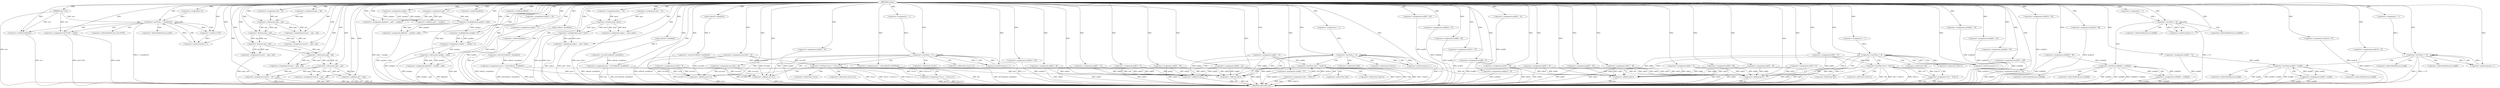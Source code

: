digraph wxtme {  
"3966049975848123651" [label = "(METHOD,wxtme)" ]
"3966049975848124132" [label = "(METHOD_RETURN,void)" ]
"3966049975848123652" [label = "(PARAM,char* wiw)" ]
"3966049975848123655" [label = "(<operator>.assignment,oqnr = 44)" ]
"3966049975848123665" [label = "(<operator>.assignment,i=0)" ]
"3966049975848123668" [label = "(<operator>.lessThan,i < sizeof(wiw))" ]
"3966049975848123670" [label = "(<operator>.sizeOf,sizeof(wiw))" ]
"3966049975848123672" [label = "(<operator>.postIncrement,i++)" ]
"3966049975848123675" [label = "(<operator>.assignment,trs[i % 83] = wiw[i])" ]
"3966049975848123678" [label = "(<operator>.modulo,i % 83)" ]
"3966049975848123684" [label = "(<operator>.assignment,tnsd[0] = 73)" ]
"3966049975848123690" [label = "(<operator>.assignment,aawjkus = 2)" ]
"3966049975848123694" [label = "(<operator>.assignment,aeil = 33)" ]
"3966049975848123698" [label = "(<operator>.assignment,ujow = 13)" ]
"3966049975848123703" [label = "(<operator>.assignment,qsbx = 27)" ]
"3966049975848123706" [label = "(<operator>.assignment,srzbfx[0] = 40)" ]
"3966049975848123712" [label = "(<operator>.assignment,tnsd[1] = 19)" ]
"3966049975848123718" [label = "(<operator>.assignment,lruwsix = oqnr - aeil)" ]
"3966049975848123720" [label = "(<operator>.subtraction,oqnr - aeil)" ]
"3966049975848123723" [label = "(<operator>.assignment,lruwsix = oqnr / aeil)" ]
"3966049975848123725" [label = "(<operator>.division,oqnr / aeil)" ]
"3966049975848123728" [label = "(<operator>.assignment,lruwsix = oqnr / aeil)" ]
"3966049975848123730" [label = "(<operator>.division,oqnr / aeil)" ]
"3966049975848123733" [label = "(<operator>.assignment,akekcbof = qsbx + aawjkus)" ]
"3966049975848123735" [label = "(<operator>.addition,qsbx + aawjkus)" ]
"3966049975848123738" [label = "(<operator>.assignment,nnk = (int*)calloc(6, sizeof(int)))" ]
"3966049975848123740" [label = "(<operator>.cast,(int*)calloc(6, sizeof(int)))" ]
"3966049975848123742" [label = "(calloc,calloc(6, sizeof(int)))" ]
"3966049975848123744" [label = "(<operator>.sizeOf,sizeof(int))" ]
"3966049975848123746" [label = "(<operator>.assignment,nscvu = (int*)calloc(3, sizeof(int)))" ]
"3966049975848123748" [label = "(<operator>.cast,(int*)calloc(3, sizeof(int)))" ]
"3966049975848123750" [label = "(calloc,calloc(3, sizeof(int)))" ]
"3966049975848123752" [label = "(<operator>.sizeOf,sizeof(int))" ]
"3966049975848123754" [label = "(<operator>.assignment,tnsd[2] = 17)" ]
"3966049975848123759" [label = "(<operator>.assignment,iub = (int*)calloc(9, sizeof(int)))" ]
"3966049975848123761" [label = "(<operator>.cast,(int*)calloc(9, sizeof(int)))" ]
"3966049975848123763" [label = "(calloc,calloc(9, sizeof(int)))" ]
"3966049975848123765" [label = "(<operator>.sizeOf,sizeof(int))" ]
"3966049975848123767" [label = "(<operator>.assignment,nscvu[0] = 14)" ]
"3966049975848123772" [label = "(<operator>.assignment,iub[0] = 61)" ]
"3966049975848123777" [label = "(<operator>.assignment,iub[1] = 40)" ]
"3966049975848123783" [label = "(<operator>.assignment,kezw = 15)" ]
"3966049975848123787" [label = "(<operator>.assignment,nnk[0] = 16)" ]
"3966049975848123792" [label = "(<operator>.assignment,lruwsix = oqnr - aeil)" ]
"3966049975848123794" [label = "(<operator>.subtraction,oqnr - aeil)" ]
"3966049975848123797" [label = "(<operator>.assignment,iub[2] = 71)" ]
"3966049975848123802" [label = "(<operator>.assignment,lruwsix = oqnr - aeil)" ]
"3966049975848123804" [label = "(<operator>.subtraction,oqnr - aeil)" ]
"3966049975848123807" [label = "(<operator>.assignment,mqyry = ujow / kezw)" ]
"3966049975848123809" [label = "(<operator>.division,ujow / kezw)" ]
"3966049975848123812" [label = "(<operator>.assignment,akekcbof = aawjkus * qsbx)" ]
"3966049975848123814" [label = "(<operator>.multiplication,aawjkus * qsbx)" ]
"3966049975848123817" [label = "(<operator>.assignment,nscvu[1] = 9)" ]
"3966049975848123822" [label = "(<operator>.assignment,nscvu[2] = 26)" ]
"3966049975848123827" [label = "(<operator>.assignment,lruwsix = aeil + oqnr)" ]
"3966049975848123829" [label = "(<operator>.addition,aeil + oqnr)" ]
"3966049975848123832" [label = "(<operator>.assignment,tnsd[3] = 52)" ]
"3966049975848123837" [label = "(<operator>.assignment,nnk[1] = 6)" ]
"3966049975848123842" [label = "(<operator>.assignment,srzbfx[1] = 46)" ]
"3966049975848123847" [label = "(<operator>.assignment,aawjkus = aawjkus * 2)" ]
"3966049975848123849" [label = "(<operator>.multiplication,aawjkus * 2)" ]
"3966049975848123852" [label = "(<operator>.assignment,mqyry = ujow * kezw)" ]
"3966049975848123854" [label = "(<operator>.multiplication,ujow * kezw)" ]
"3966049975848123857" [label = "(<operator>.assignment,nnk[2] = 26)" ]
"3966049975848123862" [label = "(<operator>.assignment,nnk[3] = 40)" ]
"3966049975848123867" [label = "(<operator>.assignment,iub[3] = 18)" ]
"3966049975848123872" [label = "(<operator>.assignment,akekcbof = aawjkus - qsbx)" ]
"3966049975848123874" [label = "(<operator>.subtraction,aawjkus - qsbx)" ]
"3966049975848123877" [label = "(<operator>.assignment,nnk[4] = 22)" ]
"3966049975848123882" [label = "(<operator>.assignment,iub[4] = 21)" ]
"3966049975848123887" [label = "(<operator>.assignment,tnsd[4] = 57)" ]
"3966049975848123892" [label = "(<operator>.assignment,tnsd[5] = 90)" ]
"3966049975848123899" [label = "(<operator>.assignment,i = 1)" ]
"3966049975848123902" [label = "(<operator>.lessThan,i < 3)" ]
"3966049975848123905" [label = "(<operator>.postIncrement,i++)" ]
"3966049975848123909" [label = "(<operator>.lessThan,*nscvu < *(nscvu+i))" ]
"3966049975848123913" [label = "(<operator>.addition,nscvu+i)" ]
"3966049975848123917" [label = "(<operator>.assignment,*nscvu = *(nscvu+i))" ]
"3966049975848123921" [label = "(<operator>.addition,nscvu+i)" ]
"3966049975848123924" [label = "(<operator>.assignment,srzbfx[2] = 47)" ]
"3966049975848123929" [label = "(<operator>.assignment,nnk[5] = 12)" ]
"3966049975848123934" [label = "(<operator>.assignment,tnsd[6] = 64)" ]
"3966049975848123939" [label = "(<operator>.assignment,tnsd[7] = 70)" ]
"3966049975848123946" [label = "(<operator>.assignment,i = 1)" ]
"3966049975848123949" [label = "(<operator>.lessThan,i < 6)" ]
"3966049975848123952" [label = "(<operator>.postIncrement,i++)" ]
"3966049975848123956" [label = "(<operator>.lessThan,*nnk < *(nnk+i))" ]
"3966049975848123960" [label = "(<operator>.addition,nnk+i)" ]
"3966049975848123964" [label = "(<operator>.assignment,*nnk = *(nnk+i))" ]
"3966049975848123968" [label = "(<operator>.addition,nnk+i)" ]
"3966049975848123971" [label = "(<operator>.assignment,tnsd[8] = 9)" ]
"3966049975848123976" [label = "(<operator>.assignment,srzbfx[3] = 33)" ]
"3966049975848123981" [label = "(<operator>.assignment,tnsd[9] = 14)" ]
"3966049975848123986" [label = "(<operator>.assignment,iub[5] = 45)" ]
"3966049975848123991" [label = "(<operator>.assignment,iub[6] = 95)" ]
"3966049975848123996" [label = "(<operator>.assignment,srzbfx[4] = 76)" ]
"3966049975848124001" [label = "(<operator>.assignment,srzbfx[5] = 63)" ]
"3966049975848124006" [label = "(<operator>.assignment,iub[7] = 6)" ]
"3966049975848124011" [label = "(<operator>.assignment,iub[8] = 88)" ]
"3966049975848124016" [label = "(<operator>.assignment,srzbfx[6] = 95)" ]
"3966049975848124023" [label = "(<operator>.assignment,i = 1)" ]
"3966049975848124026" [label = "(<operator>.lessThan,i < 9)" ]
"3966049975848124029" [label = "(<operator>.postIncrement,i++)" ]
"3966049975848124033" [label = "(<operator>.lessThan,*iub < *(iub+i))" ]
"3966049975848124037" [label = "(<operator>.addition,iub+i)" ]
"3966049975848124041" [label = "(<operator>.assignment,*iub = *(iub+i))" ]
"3966049975848124045" [label = "(<operator>.addition,iub+i)" ]
"3966049975848124048" [label = "(<operator>.assignment,tnsd[10] = 100)" ]
"3966049975848124053" [label = "(<operator>.assignment,tnsd[11] = 22)" ]
"3966049975848124058" [label = "(<operator>.assignment,srzbfx[7] = 85)" ]
"3966049975848124063" [label = "(<operator>.assignment,tnsd[12] = 88)" ]
"3966049975848124070" [label = "(<operator>.assignment,i = 1)" ]
"3966049975848124073" [label = "(<operator>.lessThan,i < 8)" ]
"3966049975848124076" [label = "(<operator>.postIncrement,i++)" ]
"3966049975848124080" [label = "(<operator>.lessThan,srzbfx[0] < srzbfx[i])" ]
"3966049975848124088" [label = "(<operator>.assignment,srzbfx[0] = srzbfx[i])" ]
"3966049975848124095" [label = "(<operator>.assignment,tnsd[13] = 87)" ]
"3966049975848124100" [label = "(<operator>.assignment,tnsd[14] = 52)" ]
"3966049975848124107" [label = "(<operator>.assignment,i = 1)" ]
"3966049975848124110" [label = "(<operator>.lessThan,i < 15)" ]
"3966049975848124113" [label = "(<operator>.postIncrement,i++)" ]
"3966049975848124117" [label = "(<operator>.lessThan,tnsd[0] < tnsd[i])" ]
"3966049975848124125" [label = "(<operator>.assignment,tnsd[0] = tnsd[i])" ]
"3966049975848123676" [label = "(<operator>.indirectIndexAccess,trs[i % 83])" ]
"3966049975848123681" [label = "(<operator>.indirectIndexAccess,wiw[i])" ]
"3966049975848123910" [label = "(<operator>.indirection,*nscvu)" ]
"3966049975848123912" [label = "(<operator>.indirection,*(nscvu+i))" ]
"3966049975848123918" [label = "(<operator>.indirection,*nscvu)" ]
"3966049975848123920" [label = "(<operator>.indirection,*(nscvu+i))" ]
"3966049975848123957" [label = "(<operator>.indirection,*nnk)" ]
"3966049975848123959" [label = "(<operator>.indirection,*(nnk+i))" ]
"3966049975848123965" [label = "(<operator>.indirection,*nnk)" ]
"3966049975848123967" [label = "(<operator>.indirection,*(nnk+i))" ]
"3966049975848124034" [label = "(<operator>.indirection,*iub)" ]
"3966049975848124036" [label = "(<operator>.indirection,*(iub+i))" ]
"3966049975848124042" [label = "(<operator>.indirection,*iub)" ]
"3966049975848124044" [label = "(<operator>.indirection,*(iub+i))" ]
"3966049975848124081" [label = "(<operator>.indirectIndexAccess,srzbfx[0])" ]
"3966049975848124084" [label = "(<operator>.indirectIndexAccess,srzbfx[i])" ]
"3966049975848124089" [label = "(<operator>.indirectIndexAccess,srzbfx[0])" ]
"3966049975848124092" [label = "(<operator>.indirectIndexAccess,srzbfx[i])" ]
"3966049975848124118" [label = "(<operator>.indirectIndexAccess,tnsd[0])" ]
"3966049975848124121" [label = "(<operator>.indirectIndexAccess,tnsd[i])" ]
"3966049975848124126" [label = "(<operator>.indirectIndexAccess,tnsd[0])" ]
"3966049975848124129" [label = "(<operator>.indirectIndexAccess,tnsd[i])" ]
  "3966049975848123877" -> "3966049975848124132"  [ label = "DDG: nnk[4]"] 
  "3966049975848123807" -> "3966049975848124132"  [ label = "DDG: ujow / kezw"] 
  "3966049975848124063" -> "3966049975848124132"  [ label = "DDG: tnsd[12]"] 
  "3966049975848123817" -> "3966049975848124132"  [ label = "DDG: nscvu[1]"] 
  "3966049975848123956" -> "3966049975848124132"  [ label = "DDG: *(nnk+i)"] 
  "3966049975848124117" -> "3966049975848124132"  [ label = "DDG: tnsd[i]"] 
  "3966049975848123812" -> "3966049975848124132"  [ label = "DDG: aawjkus * qsbx"] 
  "3966049975848123842" -> "3966049975848124132"  [ label = "DDG: srzbfx[1]"] 
  "3966049975848123746" -> "3966049975848124132"  [ label = "DDG: nscvu"] 
  "3966049975848123675" -> "3966049975848124132"  [ label = "DDG: trs[i % 83]"] 
  "3966049975848124088" -> "3966049975848124132"  [ label = "DDG: srzbfx[0]"] 
  "3966049975848124001" -> "3966049975848124132"  [ label = "DDG: srzbfx[5]"] 
  "3966049975848123874" -> "3966049975848124132"  [ label = "DDG: qsbx"] 
  "3966049975848123740" -> "3966049975848124132"  [ label = "DDG: calloc(6, sizeof(int))"] 
  "3966049975848123759" -> "3966049975848124132"  [ label = "DDG: iub"] 
  "3966049975848124041" -> "3966049975848124132"  [ label = "DDG: *(iub+i)"] 
  "3966049975848123738" -> "3966049975848124132"  [ label = "DDG: nnk"] 
  "3966049975848123917" -> "3966049975848124132"  [ label = "DDG: *nscvu"] 
  "3966049975848123802" -> "3966049975848124132"  [ label = "DDG: oqnr - aeil"] 
  "3966049975848124033" -> "3966049975848124132"  [ label = "DDG: *iub"] 
  "3966049975848123748" -> "3966049975848124132"  [ label = "DDG: calloc(3, sizeof(int))"] 
  "3966049975848123921" -> "3966049975848124132"  [ label = "DDG: nscvu"] 
  "3966049975848123822" -> "3966049975848124132"  [ label = "DDG: nscvu[2]"] 
  "3966049975848123949" -> "3966049975848124132"  [ label = "DDG: i < 6"] 
  "3966049975848123761" -> "3966049975848124132"  [ label = "DDG: calloc(9, sizeof(int))"] 
  "3966049975848123829" -> "3966049975848124132"  [ label = "DDG: oqnr"] 
  "3966049975848123887" -> "3966049975848124132"  [ label = "DDG: tnsd[4]"] 
  "3966049975848123675" -> "3966049975848124132"  [ label = "DDG: wiw[i]"] 
  "3966049975848124117" -> "3966049975848124132"  [ label = "DDG: tnsd[0] < tnsd[i]"] 
  "3966049975848123892" -> "3966049975848124132"  [ label = "DDG: tnsd[5]"] 
  "3966049975848123929" -> "3966049975848124132"  [ label = "DDG: nnk[5]"] 
  "3966049975848124117" -> "3966049975848124132"  [ label = "DDG: tnsd[0]"] 
  "3966049975848123754" -> "3966049975848124132"  [ label = "DDG: tnsd[2]"] 
  "3966049975848124053" -> "3966049975848124132"  [ label = "DDG: tnsd[11]"] 
  "3966049975848124080" -> "3966049975848124132"  [ label = "DDG: srzbfx[i]"] 
  "3966049975848124011" -> "3966049975848124132"  [ label = "DDG: iub[8]"] 
  "3966049975848123872" -> "3966049975848124132"  [ label = "DDG: akekcbof"] 
  "3966049975848123706" -> "3966049975848124132"  [ label = "DDG: srzbfx[0]"] 
  "3966049975848123986" -> "3966049975848124132"  [ label = "DDG: iub[5]"] 
  "3966049975848123909" -> "3966049975848124132"  [ label = "DDG: *nscvu"] 
  "3966049975848123854" -> "3966049975848124132"  [ label = "DDG: ujow"] 
  "3966049975848123652" -> "3966049975848124132"  [ label = "DDG: wiw"] 
  "3966049975848123902" -> "3966049975848124132"  [ label = "DDG: i < 3"] 
  "3966049975848123909" -> "3966049975848124132"  [ label = "DDG: *nscvu < *(nscvu+i)"] 
  "3966049975848123971" -> "3966049975848124132"  [ label = "DDG: tnsd[8]"] 
  "3966049975848124048" -> "3966049975848124132"  [ label = "DDG: tnsd[10]"] 
  "3966049975848123847" -> "3966049975848124132"  [ label = "DDG: aawjkus * 2"] 
  "3966049975848124073" -> "3966049975848124132"  [ label = "DDG: i < 8"] 
  "3966049975848123872" -> "3966049975848124132"  [ label = "DDG: aawjkus - qsbx"] 
  "3966049975848124033" -> "3966049975848124132"  [ label = "DDG: *(iub+i)"] 
  "3966049975848123924" -> "3966049975848124132"  [ label = "DDG: srzbfx[2]"] 
  "3966049975848123759" -> "3966049975848124132"  [ label = "DDG: (int*)calloc(9, sizeof(int))"] 
  "3966049975848124080" -> "3966049975848124132"  [ label = "DDG: srzbfx[0]"] 
  "3966049975848123981" -> "3966049975848124132"  [ label = "DDG: tnsd[9]"] 
  "3966049975848123968" -> "3966049975848124132"  [ label = "DDG: nnk"] 
  "3966049975848123913" -> "3966049975848124132"  [ label = "DDG: nscvu"] 
  "3966049975848124016" -> "3966049975848124132"  [ label = "DDG: srzbfx[6]"] 
  "3966049975848123787" -> "3966049975848124132"  [ label = "DDG: nnk[0]"] 
  "3966049975848124006" -> "3966049975848124132"  [ label = "DDG: iub[7]"] 
  "3966049975848123797" -> "3966049975848124132"  [ label = "DDG: iub[2]"] 
  "3966049975848124110" -> "3966049975848124132"  [ label = "DDG: i"] 
  "3966049975848123827" -> "3966049975848124132"  [ label = "DDG: lruwsix"] 
  "3966049975848124088" -> "3966049975848124132"  [ label = "DDG: srzbfx[i]"] 
  "3966049975848123976" -> "3966049975848124132"  [ label = "DDG: srzbfx[3]"] 
  "3966049975848123867" -> "3966049975848124132"  [ label = "DDG: iub[3]"] 
  "3966049975848124095" -> "3966049975848124132"  [ label = "DDG: tnsd[13]"] 
  "3966049975848123733" -> "3966049975848124132"  [ label = "DDG: qsbx + aawjkus"] 
  "3966049975848123964" -> "3966049975848124132"  [ label = "DDG: *(nnk+i)"] 
  "3966049975848123960" -> "3966049975848124132"  [ label = "DDG: nnk"] 
  "3966049975848123956" -> "3966049975848124132"  [ label = "DDG: *nnk"] 
  "3966049975848123852" -> "3966049975848124132"  [ label = "DDG: mqyry"] 
  "3966049975848123765" -> "3966049975848124132"  [ label = "DDG: int"] 
  "3966049975848124125" -> "3966049975848124132"  [ label = "DDG: tnsd[0]"] 
  "3966049975848124033" -> "3966049975848124132"  [ label = "DDG: *iub < *(iub+i)"] 
  "3966049975848123827" -> "3966049975848124132"  [ label = "DDG: aeil + oqnr"] 
  "3966049975848124045" -> "3966049975848124132"  [ label = "DDG: iub"] 
  "3966049975848123854" -> "3966049975848124132"  [ label = "DDG: kezw"] 
  "3966049975848123772" -> "3966049975848124132"  [ label = "DDG: iub[0]"] 
  "3966049975848124100" -> "3966049975848124132"  [ label = "DDG: tnsd[14]"] 
  "3966049975848123670" -> "3966049975848124132"  [ label = "DDG: wiw"] 
  "3966049975848123832" -> "3966049975848124132"  [ label = "DDG: tnsd[3]"] 
  "3966049975848123956" -> "3966049975848124132"  [ label = "DDG: *nnk < *(nnk+i)"] 
  "3966049975848123882" -> "3966049975848124132"  [ label = "DDG: iub[4]"] 
  "3966049975848123964" -> "3966049975848124132"  [ label = "DDG: *nnk"] 
  "3966049975848124125" -> "3966049975848124132"  [ label = "DDG: tnsd[i]"] 
  "3966049975848124110" -> "3966049975848124132"  [ label = "DDG: i < 15"] 
  "3966049975848124080" -> "3966049975848124132"  [ label = "DDG: srzbfx[0] < srzbfx[i]"] 
  "3966049975848124026" -> "3966049975848124132"  [ label = "DDG: i < 9"] 
  "3966049975848123934" -> "3966049975848124132"  [ label = "DDG: tnsd[6]"] 
  "3966049975848123939" -> "3966049975848124132"  [ label = "DDG: tnsd[7]"] 
  "3966049975848123738" -> "3966049975848124132"  [ label = "DDG: (int*)calloc(6, sizeof(int))"] 
  "3966049975848123767" -> "3966049975848124132"  [ label = "DDG: nscvu[0]"] 
  "3966049975848123684" -> "3966049975848124132"  [ label = "DDG: tnsd[0]"] 
  "3966049975848123712" -> "3966049975848124132"  [ label = "DDG: tnsd[1]"] 
  "3966049975848123728" -> "3966049975848124132"  [ label = "DDG: oqnr / aeil"] 
  "3966049975848123917" -> "3966049975848124132"  [ label = "DDG: *(nscvu+i)"] 
  "3966049975848123857" -> "3966049975848124132"  [ label = "DDG: nnk[2]"] 
  "3966049975848123837" -> "3966049975848124132"  [ label = "DDG: nnk[1]"] 
  "3966049975848123874" -> "3966049975848124132"  [ label = "DDG: aawjkus"] 
  "3966049975848124041" -> "3966049975848124132"  [ label = "DDG: *iub"] 
  "3966049975848124058" -> "3966049975848124132"  [ label = "DDG: srzbfx[7]"] 
  "3966049975848123909" -> "3966049975848124132"  [ label = "DDG: *(nscvu+i)"] 
  "3966049975848123996" -> "3966049975848124132"  [ label = "DDG: srzbfx[4]"] 
  "3966049975848123852" -> "3966049975848124132"  [ label = "DDG: ujow * kezw"] 
  "3966049975848123668" -> "3966049975848124132"  [ label = "DDG: i < sizeof(wiw)"] 
  "3966049975848123862" -> "3966049975848124132"  [ label = "DDG: nnk[3]"] 
  "3966049975848123829" -> "3966049975848124132"  [ label = "DDG: aeil"] 
  "3966049975848124037" -> "3966049975848124132"  [ label = "DDG: iub"] 
  "3966049975848123746" -> "3966049975848124132"  [ label = "DDG: (int*)calloc(3, sizeof(int))"] 
  "3966049975848123991" -> "3966049975848124132"  [ label = "DDG: iub[6]"] 
  "3966049975848123777" -> "3966049975848124132"  [ label = "DDG: iub[1]"] 
  "3966049975848123651" -> "3966049975848123652"  [ label = "DDG: "] 
  "3966049975848123651" -> "3966049975848123655"  [ label = "DDG: "] 
  "3966049975848123651" -> "3966049975848123665"  [ label = "DDG: "] 
  "3966049975848123672" -> "3966049975848123668"  [ label = "DDG: i"] 
  "3966049975848123665" -> "3966049975848123668"  [ label = "DDG: i"] 
  "3966049975848123651" -> "3966049975848123668"  [ label = "DDG: "] 
  "3966049975848123652" -> "3966049975848123668"  [ label = "DDG: wiw"] 
  "3966049975848123652" -> "3966049975848123670"  [ label = "DDG: wiw"] 
  "3966049975848123651" -> "3966049975848123670"  [ label = "DDG: "] 
  "3966049975848123678" -> "3966049975848123672"  [ label = "DDG: i"] 
  "3966049975848123651" -> "3966049975848123672"  [ label = "DDG: "] 
  "3966049975848123652" -> "3966049975848123675"  [ label = "DDG: wiw"] 
  "3966049975848123651" -> "3966049975848123675"  [ label = "DDG: "] 
  "3966049975848123668" -> "3966049975848123678"  [ label = "DDG: i"] 
  "3966049975848123651" -> "3966049975848123678"  [ label = "DDG: "] 
  "3966049975848123651" -> "3966049975848123684"  [ label = "DDG: "] 
  "3966049975848123651" -> "3966049975848123690"  [ label = "DDG: "] 
  "3966049975848123651" -> "3966049975848123694"  [ label = "DDG: "] 
  "3966049975848123651" -> "3966049975848123698"  [ label = "DDG: "] 
  "3966049975848123651" -> "3966049975848123703"  [ label = "DDG: "] 
  "3966049975848123651" -> "3966049975848123706"  [ label = "DDG: "] 
  "3966049975848123651" -> "3966049975848123712"  [ label = "DDG: "] 
  "3966049975848123720" -> "3966049975848123718"  [ label = "DDG: oqnr"] 
  "3966049975848123720" -> "3966049975848123718"  [ label = "DDG: aeil"] 
  "3966049975848123651" -> "3966049975848123718"  [ label = "DDG: "] 
  "3966049975848123655" -> "3966049975848123720"  [ label = "DDG: oqnr"] 
  "3966049975848123651" -> "3966049975848123720"  [ label = "DDG: "] 
  "3966049975848123694" -> "3966049975848123720"  [ label = "DDG: aeil"] 
  "3966049975848123725" -> "3966049975848123723"  [ label = "DDG: oqnr"] 
  "3966049975848123725" -> "3966049975848123723"  [ label = "DDG: aeil"] 
  "3966049975848123651" -> "3966049975848123723"  [ label = "DDG: "] 
  "3966049975848123720" -> "3966049975848123725"  [ label = "DDG: oqnr"] 
  "3966049975848123651" -> "3966049975848123725"  [ label = "DDG: "] 
  "3966049975848123720" -> "3966049975848123725"  [ label = "DDG: aeil"] 
  "3966049975848123730" -> "3966049975848123728"  [ label = "DDG: oqnr"] 
  "3966049975848123730" -> "3966049975848123728"  [ label = "DDG: aeil"] 
  "3966049975848123651" -> "3966049975848123728"  [ label = "DDG: "] 
  "3966049975848123725" -> "3966049975848123730"  [ label = "DDG: oqnr"] 
  "3966049975848123651" -> "3966049975848123730"  [ label = "DDG: "] 
  "3966049975848123725" -> "3966049975848123730"  [ label = "DDG: aeil"] 
  "3966049975848123703" -> "3966049975848123733"  [ label = "DDG: qsbx"] 
  "3966049975848123651" -> "3966049975848123733"  [ label = "DDG: "] 
  "3966049975848123690" -> "3966049975848123733"  [ label = "DDG: aawjkus"] 
  "3966049975848123703" -> "3966049975848123735"  [ label = "DDG: qsbx"] 
  "3966049975848123651" -> "3966049975848123735"  [ label = "DDG: "] 
  "3966049975848123690" -> "3966049975848123735"  [ label = "DDG: aawjkus"] 
  "3966049975848123740" -> "3966049975848123738"  [ label = "DDG: calloc(6, sizeof(int))"] 
  "3966049975848123651" -> "3966049975848123738"  [ label = "DDG: "] 
  "3966049975848123742" -> "3966049975848123740"  [ label = "DDG: 6"] 
  "3966049975848123651" -> "3966049975848123742"  [ label = "DDG: "] 
  "3966049975848123651" -> "3966049975848123744"  [ label = "DDG: "] 
  "3966049975848123748" -> "3966049975848123746"  [ label = "DDG: calloc(3, sizeof(int))"] 
  "3966049975848123651" -> "3966049975848123746"  [ label = "DDG: "] 
  "3966049975848123750" -> "3966049975848123748"  [ label = "DDG: 3"] 
  "3966049975848123651" -> "3966049975848123750"  [ label = "DDG: "] 
  "3966049975848123651" -> "3966049975848123752"  [ label = "DDG: "] 
  "3966049975848123651" -> "3966049975848123754"  [ label = "DDG: "] 
  "3966049975848123761" -> "3966049975848123759"  [ label = "DDG: calloc(9, sizeof(int))"] 
  "3966049975848123651" -> "3966049975848123759"  [ label = "DDG: "] 
  "3966049975848123763" -> "3966049975848123761"  [ label = "DDG: 9"] 
  "3966049975848123651" -> "3966049975848123763"  [ label = "DDG: "] 
  "3966049975848123651" -> "3966049975848123765"  [ label = "DDG: "] 
  "3966049975848123651" -> "3966049975848123767"  [ label = "DDG: "] 
  "3966049975848123651" -> "3966049975848123772"  [ label = "DDG: "] 
  "3966049975848123651" -> "3966049975848123777"  [ label = "DDG: "] 
  "3966049975848123651" -> "3966049975848123783"  [ label = "DDG: "] 
  "3966049975848123651" -> "3966049975848123787"  [ label = "DDG: "] 
  "3966049975848123794" -> "3966049975848123792"  [ label = "DDG: oqnr"] 
  "3966049975848123794" -> "3966049975848123792"  [ label = "DDG: aeil"] 
  "3966049975848123651" -> "3966049975848123792"  [ label = "DDG: "] 
  "3966049975848123730" -> "3966049975848123794"  [ label = "DDG: oqnr"] 
  "3966049975848123651" -> "3966049975848123794"  [ label = "DDG: "] 
  "3966049975848123730" -> "3966049975848123794"  [ label = "DDG: aeil"] 
  "3966049975848123651" -> "3966049975848123797"  [ label = "DDG: "] 
  "3966049975848123804" -> "3966049975848123802"  [ label = "DDG: oqnr"] 
  "3966049975848123804" -> "3966049975848123802"  [ label = "DDG: aeil"] 
  "3966049975848123651" -> "3966049975848123802"  [ label = "DDG: "] 
  "3966049975848123794" -> "3966049975848123804"  [ label = "DDG: oqnr"] 
  "3966049975848123651" -> "3966049975848123804"  [ label = "DDG: "] 
  "3966049975848123794" -> "3966049975848123804"  [ label = "DDG: aeil"] 
  "3966049975848123809" -> "3966049975848123807"  [ label = "DDG: ujow"] 
  "3966049975848123809" -> "3966049975848123807"  [ label = "DDG: kezw"] 
  "3966049975848123651" -> "3966049975848123807"  [ label = "DDG: "] 
  "3966049975848123698" -> "3966049975848123809"  [ label = "DDG: ujow"] 
  "3966049975848123651" -> "3966049975848123809"  [ label = "DDG: "] 
  "3966049975848123783" -> "3966049975848123809"  [ label = "DDG: kezw"] 
  "3966049975848123814" -> "3966049975848123812"  [ label = "DDG: aawjkus"] 
  "3966049975848123814" -> "3966049975848123812"  [ label = "DDG: qsbx"] 
  "3966049975848123651" -> "3966049975848123812"  [ label = "DDG: "] 
  "3966049975848123651" -> "3966049975848123814"  [ label = "DDG: "] 
  "3966049975848123690" -> "3966049975848123814"  [ label = "DDG: aawjkus"] 
  "3966049975848123703" -> "3966049975848123814"  [ label = "DDG: qsbx"] 
  "3966049975848123651" -> "3966049975848123817"  [ label = "DDG: "] 
  "3966049975848123651" -> "3966049975848123822"  [ label = "DDG: "] 
  "3966049975848123804" -> "3966049975848123827"  [ label = "DDG: aeil"] 
  "3966049975848123651" -> "3966049975848123827"  [ label = "DDG: "] 
  "3966049975848123804" -> "3966049975848123827"  [ label = "DDG: oqnr"] 
  "3966049975848123804" -> "3966049975848123829"  [ label = "DDG: aeil"] 
  "3966049975848123651" -> "3966049975848123829"  [ label = "DDG: "] 
  "3966049975848123804" -> "3966049975848123829"  [ label = "DDG: oqnr"] 
  "3966049975848123651" -> "3966049975848123832"  [ label = "DDG: "] 
  "3966049975848123651" -> "3966049975848123837"  [ label = "DDG: "] 
  "3966049975848123651" -> "3966049975848123842"  [ label = "DDG: "] 
  "3966049975848123849" -> "3966049975848123847"  [ label = "DDG: aawjkus"] 
  "3966049975848123849" -> "3966049975848123847"  [ label = "DDG: 2"] 
  "3966049975848123651" -> "3966049975848123847"  [ label = "DDG: "] 
  "3966049975848123814" -> "3966049975848123849"  [ label = "DDG: aawjkus"] 
  "3966049975848123651" -> "3966049975848123849"  [ label = "DDG: "] 
  "3966049975848123854" -> "3966049975848123852"  [ label = "DDG: ujow"] 
  "3966049975848123854" -> "3966049975848123852"  [ label = "DDG: kezw"] 
  "3966049975848123651" -> "3966049975848123852"  [ label = "DDG: "] 
  "3966049975848123809" -> "3966049975848123854"  [ label = "DDG: ujow"] 
  "3966049975848123651" -> "3966049975848123854"  [ label = "DDG: "] 
  "3966049975848123809" -> "3966049975848123854"  [ label = "DDG: kezw"] 
  "3966049975848123651" -> "3966049975848123857"  [ label = "DDG: "] 
  "3966049975848123651" -> "3966049975848123862"  [ label = "DDG: "] 
  "3966049975848123651" -> "3966049975848123867"  [ label = "DDG: "] 
  "3966049975848123874" -> "3966049975848123872"  [ label = "DDG: aawjkus"] 
  "3966049975848123874" -> "3966049975848123872"  [ label = "DDG: qsbx"] 
  "3966049975848123651" -> "3966049975848123872"  [ label = "DDG: "] 
  "3966049975848123847" -> "3966049975848123874"  [ label = "DDG: aawjkus"] 
  "3966049975848123651" -> "3966049975848123874"  [ label = "DDG: "] 
  "3966049975848123814" -> "3966049975848123874"  [ label = "DDG: qsbx"] 
  "3966049975848123651" -> "3966049975848123877"  [ label = "DDG: "] 
  "3966049975848123651" -> "3966049975848123882"  [ label = "DDG: "] 
  "3966049975848123651" -> "3966049975848123887"  [ label = "DDG: "] 
  "3966049975848123651" -> "3966049975848123892"  [ label = "DDG: "] 
  "3966049975848123651" -> "3966049975848123899"  [ label = "DDG: "] 
  "3966049975848123899" -> "3966049975848123902"  [ label = "DDG: i"] 
  "3966049975848123905" -> "3966049975848123902"  [ label = "DDG: i"] 
  "3966049975848123651" -> "3966049975848123902"  [ label = "DDG: "] 
  "3966049975848123651" -> "3966049975848123905"  [ label = "DDG: "] 
  "3966049975848123902" -> "3966049975848123905"  [ label = "DDG: i"] 
  "3966049975848123917" -> "3966049975848123909"  [ label = "DDG: *nscvu"] 
  "3966049975848123767" -> "3966049975848123909"  [ label = "DDG: nscvu[0]"] 
  "3966049975848123817" -> "3966049975848123913"  [ label = "DDG: nscvu[1]"] 
  "3966049975848123746" -> "3966049975848123913"  [ label = "DDG: nscvu"] 
  "3966049975848123822" -> "3966049975848123913"  [ label = "DDG: nscvu[2]"] 
  "3966049975848123767" -> "3966049975848123913"  [ label = "DDG: nscvu[0]"] 
  "3966049975848123651" -> "3966049975848123913"  [ label = "DDG: "] 
  "3966049975848123902" -> "3966049975848123913"  [ label = "DDG: i"] 
  "3966049975848123909" -> "3966049975848123917"  [ label = "DDG: *(nscvu+i)"] 
  "3966049975848123817" -> "3966049975848123921"  [ label = "DDG: nscvu[1]"] 
  "3966049975848123822" -> "3966049975848123921"  [ label = "DDG: nscvu[2]"] 
  "3966049975848123767" -> "3966049975848123921"  [ label = "DDG: nscvu[0]"] 
  "3966049975848123651" -> "3966049975848123921"  [ label = "DDG: "] 
  "3966049975848123746" -> "3966049975848123921"  [ label = "DDG: nscvu"] 
  "3966049975848123902" -> "3966049975848123921"  [ label = "DDG: i"] 
  "3966049975848123651" -> "3966049975848123924"  [ label = "DDG: "] 
  "3966049975848123651" -> "3966049975848123929"  [ label = "DDG: "] 
  "3966049975848123651" -> "3966049975848123934"  [ label = "DDG: "] 
  "3966049975848123651" -> "3966049975848123939"  [ label = "DDG: "] 
  "3966049975848123651" -> "3966049975848123946"  [ label = "DDG: "] 
  "3966049975848123952" -> "3966049975848123949"  [ label = "DDG: i"] 
  "3966049975848123946" -> "3966049975848123949"  [ label = "DDG: i"] 
  "3966049975848123651" -> "3966049975848123949"  [ label = "DDG: "] 
  "3966049975848123651" -> "3966049975848123952"  [ label = "DDG: "] 
  "3966049975848123949" -> "3966049975848123952"  [ label = "DDG: i"] 
  "3966049975848123787" -> "3966049975848123956"  [ label = "DDG: nnk[0]"] 
  "3966049975848123964" -> "3966049975848123956"  [ label = "DDG: *nnk"] 
  "3966049975848123738" -> "3966049975848123960"  [ label = "DDG: nnk"] 
  "3966049975848123877" -> "3966049975848123960"  [ label = "DDG: nnk[4]"] 
  "3966049975848123929" -> "3966049975848123960"  [ label = "DDG: nnk[5]"] 
  "3966049975848123787" -> "3966049975848123960"  [ label = "DDG: nnk[0]"] 
  "3966049975848123862" -> "3966049975848123960"  [ label = "DDG: nnk[3]"] 
  "3966049975848123857" -> "3966049975848123960"  [ label = "DDG: nnk[2]"] 
  "3966049975848123837" -> "3966049975848123960"  [ label = "DDG: nnk[1]"] 
  "3966049975848123651" -> "3966049975848123960"  [ label = "DDG: "] 
  "3966049975848123949" -> "3966049975848123960"  [ label = "DDG: i"] 
  "3966049975848123956" -> "3966049975848123964"  [ label = "DDG: *(nnk+i)"] 
  "3966049975848123877" -> "3966049975848123968"  [ label = "DDG: nnk[4]"] 
  "3966049975848123929" -> "3966049975848123968"  [ label = "DDG: nnk[5]"] 
  "3966049975848123787" -> "3966049975848123968"  [ label = "DDG: nnk[0]"] 
  "3966049975848123862" -> "3966049975848123968"  [ label = "DDG: nnk[3]"] 
  "3966049975848123857" -> "3966049975848123968"  [ label = "DDG: nnk[2]"] 
  "3966049975848123837" -> "3966049975848123968"  [ label = "DDG: nnk[1]"] 
  "3966049975848123651" -> "3966049975848123968"  [ label = "DDG: "] 
  "3966049975848123738" -> "3966049975848123968"  [ label = "DDG: nnk"] 
  "3966049975848123949" -> "3966049975848123968"  [ label = "DDG: i"] 
  "3966049975848123651" -> "3966049975848123971"  [ label = "DDG: "] 
  "3966049975848123651" -> "3966049975848123976"  [ label = "DDG: "] 
  "3966049975848123651" -> "3966049975848123981"  [ label = "DDG: "] 
  "3966049975848123651" -> "3966049975848123986"  [ label = "DDG: "] 
  "3966049975848123651" -> "3966049975848123991"  [ label = "DDG: "] 
  "3966049975848123651" -> "3966049975848123996"  [ label = "DDG: "] 
  "3966049975848123651" -> "3966049975848124001"  [ label = "DDG: "] 
  "3966049975848123651" -> "3966049975848124006"  [ label = "DDG: "] 
  "3966049975848123651" -> "3966049975848124011"  [ label = "DDG: "] 
  "3966049975848123651" -> "3966049975848124016"  [ label = "DDG: "] 
  "3966049975848123651" -> "3966049975848124023"  [ label = "DDG: "] 
  "3966049975848124029" -> "3966049975848124026"  [ label = "DDG: i"] 
  "3966049975848124023" -> "3966049975848124026"  [ label = "DDG: i"] 
  "3966049975848123651" -> "3966049975848124026"  [ label = "DDG: "] 
  "3966049975848123651" -> "3966049975848124029"  [ label = "DDG: "] 
  "3966049975848124026" -> "3966049975848124029"  [ label = "DDG: i"] 
  "3966049975848123772" -> "3966049975848124033"  [ label = "DDG: iub[0]"] 
  "3966049975848124041" -> "3966049975848124033"  [ label = "DDG: *iub"] 
  "3966049975848123759" -> "3966049975848124037"  [ label = "DDG: iub"] 
  "3966049975848124006" -> "3966049975848124037"  [ label = "DDG: iub[7]"] 
  "3966049975848123797" -> "3966049975848124037"  [ label = "DDG: iub[2]"] 
  "3966049975848123867" -> "3966049975848124037"  [ label = "DDG: iub[3]"] 
  "3966049975848123772" -> "3966049975848124037"  [ label = "DDG: iub[0]"] 
  "3966049975848123882" -> "3966049975848124037"  [ label = "DDG: iub[4]"] 
  "3966049975848124011" -> "3966049975848124037"  [ label = "DDG: iub[8]"] 
  "3966049975848123986" -> "3966049975848124037"  [ label = "DDG: iub[5]"] 
  "3966049975848123991" -> "3966049975848124037"  [ label = "DDG: iub[6]"] 
  "3966049975848123777" -> "3966049975848124037"  [ label = "DDG: iub[1]"] 
  "3966049975848123651" -> "3966049975848124037"  [ label = "DDG: "] 
  "3966049975848124026" -> "3966049975848124037"  [ label = "DDG: i"] 
  "3966049975848124033" -> "3966049975848124041"  [ label = "DDG: *(iub+i)"] 
  "3966049975848124006" -> "3966049975848124045"  [ label = "DDG: iub[7]"] 
  "3966049975848123797" -> "3966049975848124045"  [ label = "DDG: iub[2]"] 
  "3966049975848123867" -> "3966049975848124045"  [ label = "DDG: iub[3]"] 
  "3966049975848123772" -> "3966049975848124045"  [ label = "DDG: iub[0]"] 
  "3966049975848123882" -> "3966049975848124045"  [ label = "DDG: iub[4]"] 
  "3966049975848124011" -> "3966049975848124045"  [ label = "DDG: iub[8]"] 
  "3966049975848123986" -> "3966049975848124045"  [ label = "DDG: iub[5]"] 
  "3966049975848123991" -> "3966049975848124045"  [ label = "DDG: iub[6]"] 
  "3966049975848123777" -> "3966049975848124045"  [ label = "DDG: iub[1]"] 
  "3966049975848123651" -> "3966049975848124045"  [ label = "DDG: "] 
  "3966049975848123759" -> "3966049975848124045"  [ label = "DDG: iub"] 
  "3966049975848124026" -> "3966049975848124045"  [ label = "DDG: i"] 
  "3966049975848123651" -> "3966049975848124048"  [ label = "DDG: "] 
  "3966049975848123651" -> "3966049975848124053"  [ label = "DDG: "] 
  "3966049975848123651" -> "3966049975848124058"  [ label = "DDG: "] 
  "3966049975848123651" -> "3966049975848124063"  [ label = "DDG: "] 
  "3966049975848123651" -> "3966049975848124070"  [ label = "DDG: "] 
  "3966049975848124076" -> "3966049975848124073"  [ label = "DDG: i"] 
  "3966049975848124070" -> "3966049975848124073"  [ label = "DDG: i"] 
  "3966049975848123651" -> "3966049975848124073"  [ label = "DDG: "] 
  "3966049975848124073" -> "3966049975848124076"  [ label = "DDG: i"] 
  "3966049975848123651" -> "3966049975848124076"  [ label = "DDG: "] 
  "3966049975848124088" -> "3966049975848124080"  [ label = "DDG: srzbfx[0]"] 
  "3966049975848123706" -> "3966049975848124080"  [ label = "DDG: srzbfx[0]"] 
  "3966049975848124080" -> "3966049975848124088"  [ label = "DDG: srzbfx[i]"] 
  "3966049975848123651" -> "3966049975848124095"  [ label = "DDG: "] 
  "3966049975848123651" -> "3966049975848124100"  [ label = "DDG: "] 
  "3966049975848123651" -> "3966049975848124107"  [ label = "DDG: "] 
  "3966049975848124113" -> "3966049975848124110"  [ label = "DDG: i"] 
  "3966049975848124107" -> "3966049975848124110"  [ label = "DDG: i"] 
  "3966049975848123651" -> "3966049975848124110"  [ label = "DDG: "] 
  "3966049975848124110" -> "3966049975848124113"  [ label = "DDG: i"] 
  "3966049975848123651" -> "3966049975848124113"  [ label = "DDG: "] 
  "3966049975848124125" -> "3966049975848124117"  [ label = "DDG: tnsd[0]"] 
  "3966049975848123684" -> "3966049975848124117"  [ label = "DDG: tnsd[0]"] 
  "3966049975848124117" -> "3966049975848124125"  [ label = "DDG: tnsd[i]"] 
  "3966049975848123668" -> "3966049975848123670"  [ label = "CDG: "] 
  "3966049975848123668" -> "3966049975848123672"  [ label = "CDG: "] 
  "3966049975848123668" -> "3966049975848123668"  [ label = "CDG: "] 
  "3966049975848123668" -> "3966049975848123678"  [ label = "CDG: "] 
  "3966049975848123668" -> "3966049975848123676"  [ label = "CDG: "] 
  "3966049975848123668" -> "3966049975848123675"  [ label = "CDG: "] 
  "3966049975848123668" -> "3966049975848123681"  [ label = "CDG: "] 
  "3966049975848123902" -> "3966049975848123910"  [ label = "CDG: "] 
  "3966049975848123902" -> "3966049975848123909"  [ label = "CDG: "] 
  "3966049975848123902" -> "3966049975848123912"  [ label = "CDG: "] 
  "3966049975848123902" -> "3966049975848123905"  [ label = "CDG: "] 
  "3966049975848123902" -> "3966049975848123913"  [ label = "CDG: "] 
  "3966049975848123902" -> "3966049975848123902"  [ label = "CDG: "] 
  "3966049975848123909" -> "3966049975848123918"  [ label = "CDG: "] 
  "3966049975848123909" -> "3966049975848123917"  [ label = "CDG: "] 
  "3966049975848123909" -> "3966049975848123921"  [ label = "CDG: "] 
  "3966049975848123909" -> "3966049975848123920"  [ label = "CDG: "] 
  "3966049975848123949" -> "3966049975848123952"  [ label = "CDG: "] 
  "3966049975848123949" -> "3966049975848123949"  [ label = "CDG: "] 
  "3966049975848123949" -> "3966049975848123957"  [ label = "CDG: "] 
  "3966049975848123949" -> "3966049975848123960"  [ label = "CDG: "] 
  "3966049975848123949" -> "3966049975848123959"  [ label = "CDG: "] 
  "3966049975848123949" -> "3966049975848123956"  [ label = "CDG: "] 
  "3966049975848123956" -> "3966049975848123968"  [ label = "CDG: "] 
  "3966049975848123956" -> "3966049975848123965"  [ label = "CDG: "] 
  "3966049975848123956" -> "3966049975848123967"  [ label = "CDG: "] 
  "3966049975848123956" -> "3966049975848123964"  [ label = "CDG: "] 
  "3966049975848124026" -> "3966049975848124037"  [ label = "CDG: "] 
  "3966049975848124026" -> "3966049975848124034"  [ label = "CDG: "] 
  "3966049975848124026" -> "3966049975848124033"  [ label = "CDG: "] 
  "3966049975848124026" -> "3966049975848124036"  [ label = "CDG: "] 
  "3966049975848124026" -> "3966049975848124029"  [ label = "CDG: "] 
  "3966049975848124026" -> "3966049975848124026"  [ label = "CDG: "] 
  "3966049975848124033" -> "3966049975848124045"  [ label = "CDG: "] 
  "3966049975848124033" -> "3966049975848124042"  [ label = "CDG: "] 
  "3966049975848124033" -> "3966049975848124041"  [ label = "CDG: "] 
  "3966049975848124033" -> "3966049975848124044"  [ label = "CDG: "] 
  "3966049975848124073" -> "3966049975848124080"  [ label = "CDG: "] 
  "3966049975848124073" -> "3966049975848124073"  [ label = "CDG: "] 
  "3966049975848124073" -> "3966049975848124076"  [ label = "CDG: "] 
  "3966049975848124073" -> "3966049975848124081"  [ label = "CDG: "] 
  "3966049975848124073" -> "3966049975848124084"  [ label = "CDG: "] 
  "3966049975848124080" -> "3966049975848124088"  [ label = "CDG: "] 
  "3966049975848124080" -> "3966049975848124089"  [ label = "CDG: "] 
  "3966049975848124080" -> "3966049975848124092"  [ label = "CDG: "] 
  "3966049975848124110" -> "3966049975848124110"  [ label = "CDG: "] 
  "3966049975848124110" -> "3966049975848124118"  [ label = "CDG: "] 
  "3966049975848124110" -> "3966049975848124117"  [ label = "CDG: "] 
  "3966049975848124110" -> "3966049975848124113"  [ label = "CDG: "] 
  "3966049975848124110" -> "3966049975848124121"  [ label = "CDG: "] 
  "3966049975848124117" -> "3966049975848124126"  [ label = "CDG: "] 
  "3966049975848124117" -> "3966049975848124125"  [ label = "CDG: "] 
  "3966049975848124117" -> "3966049975848124129"  [ label = "CDG: "] 
}
